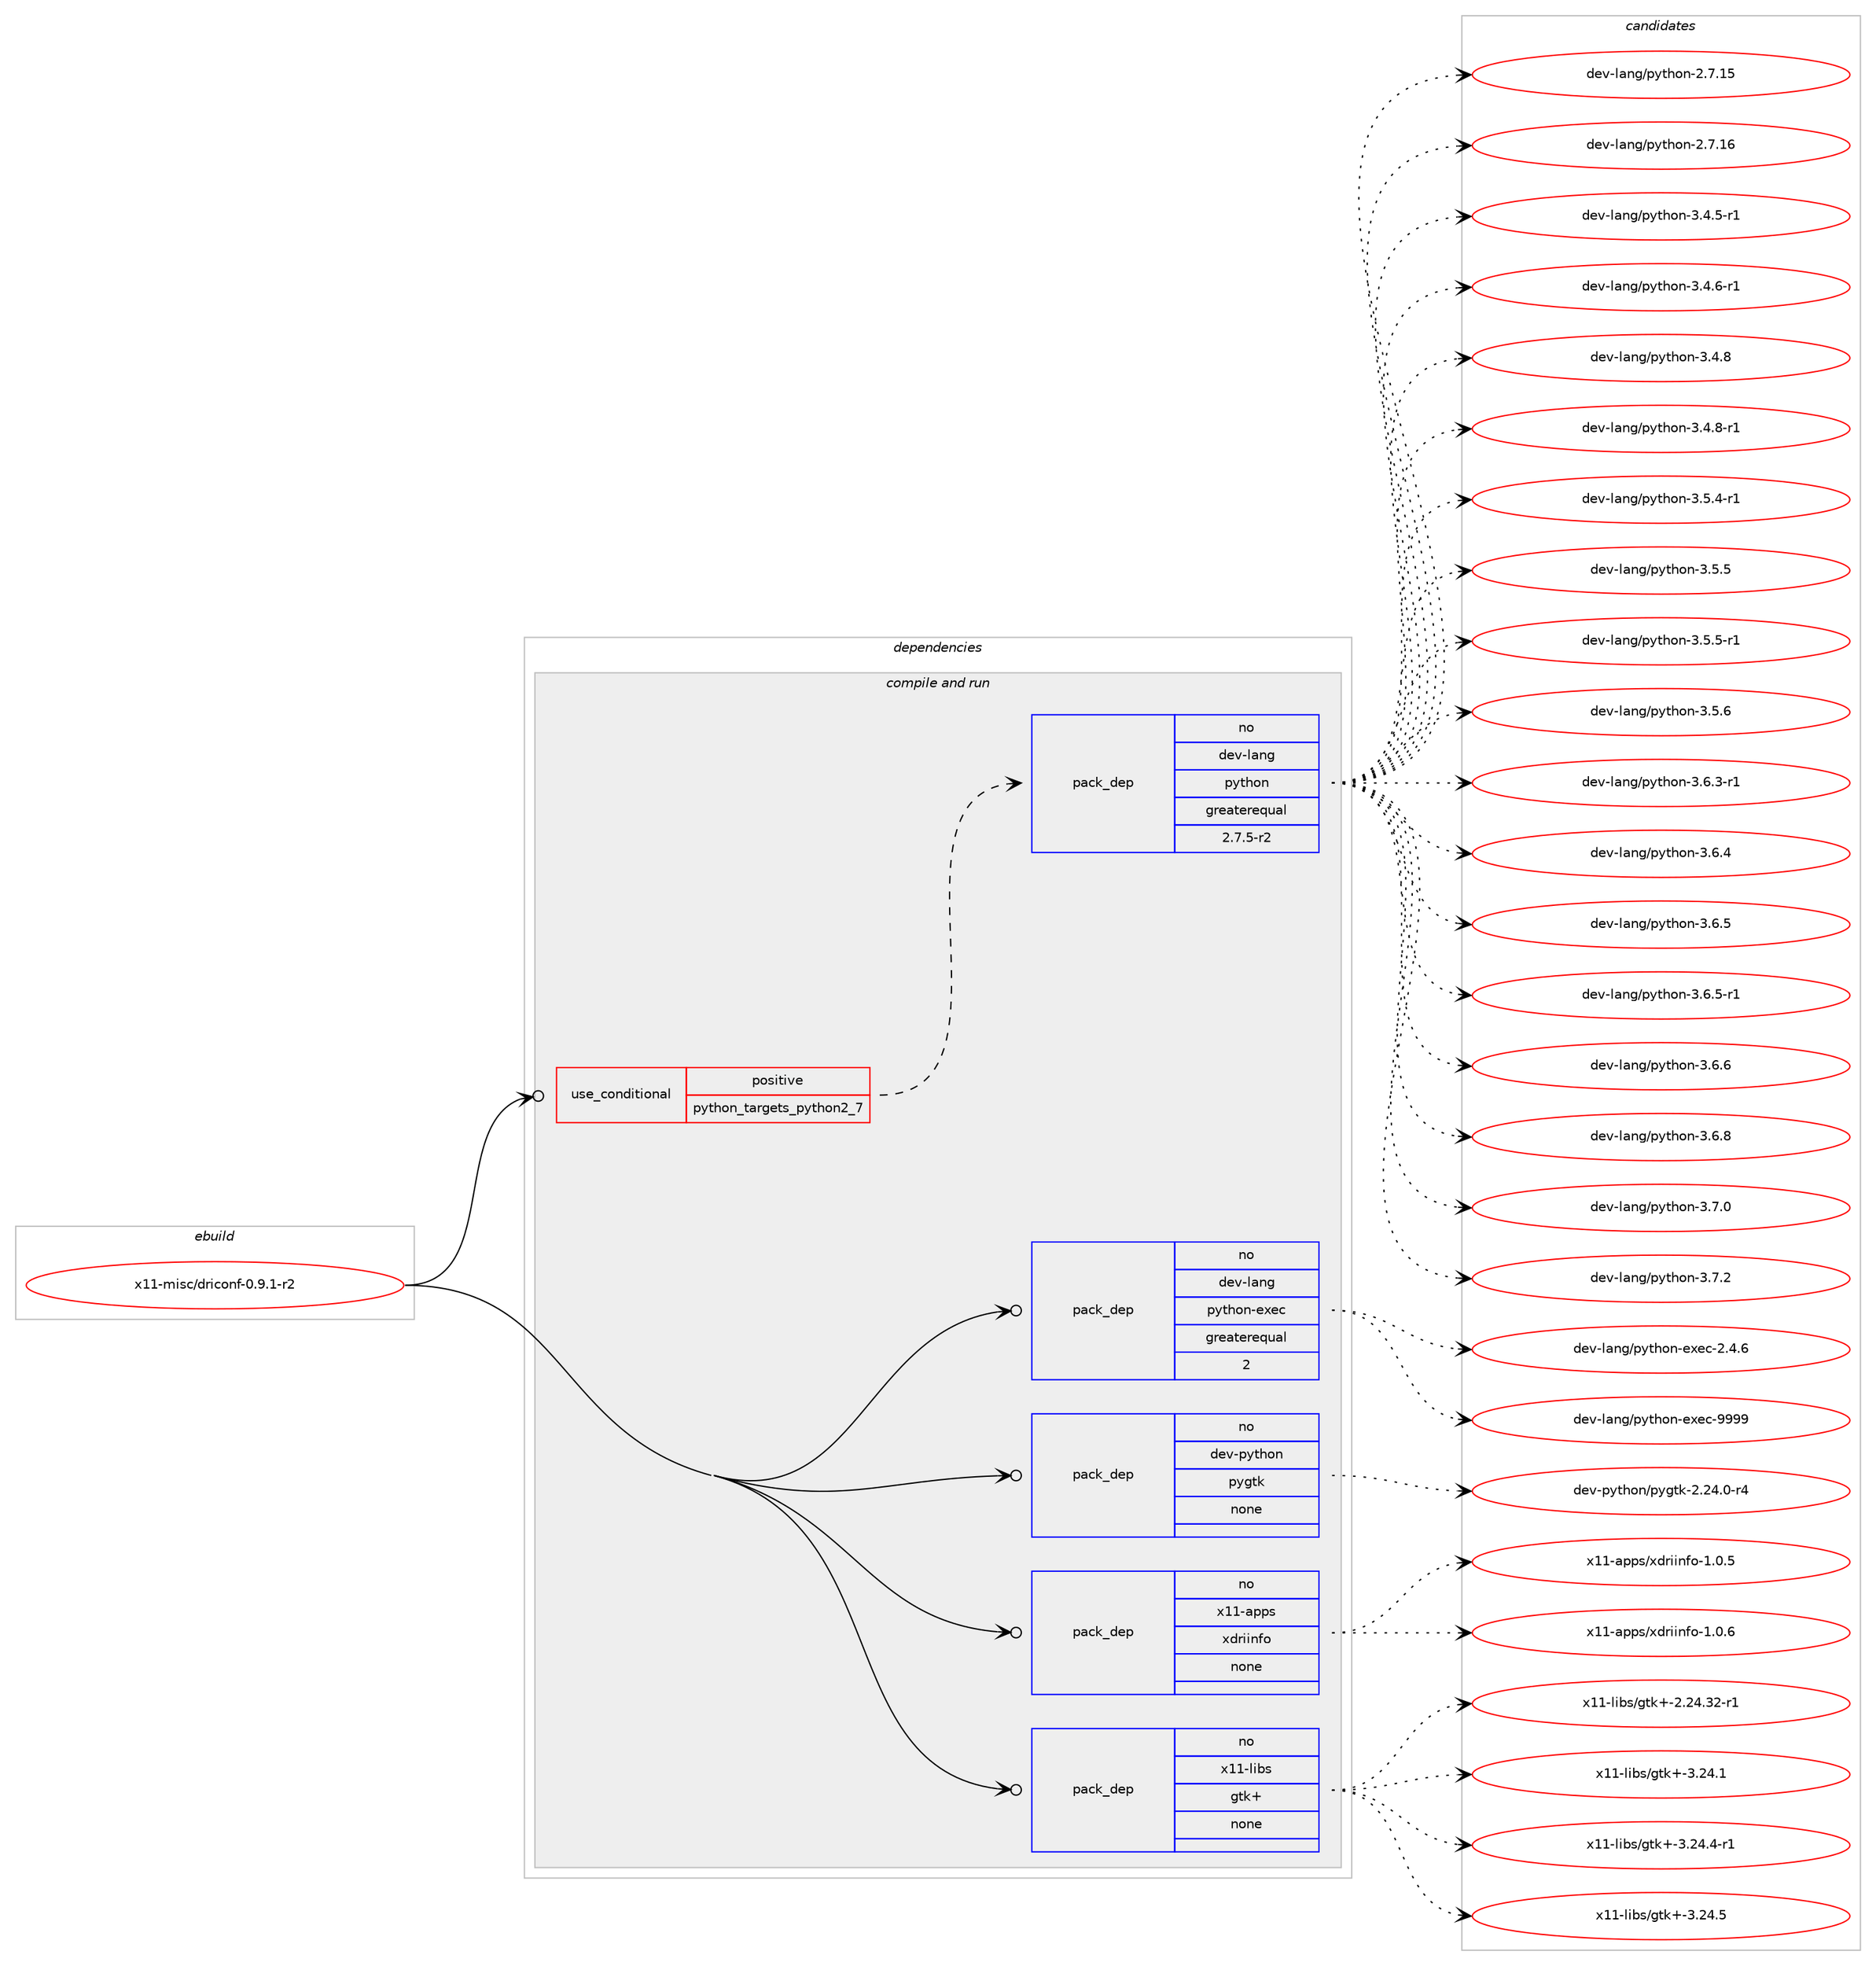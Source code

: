 digraph prolog {

# *************
# Graph options
# *************

newrank=true;
concentrate=true;
compound=true;
graph [rankdir=LR,fontname=Helvetica,fontsize=10,ranksep=1.5];#, ranksep=2.5, nodesep=0.2];
edge  [arrowhead=vee];
node  [fontname=Helvetica,fontsize=10];

# **********
# The ebuild
# **********

subgraph cluster_leftcol {
color=gray;
rank=same;
label=<<i>ebuild</i>>;
id [label="x11-misc/driconf-0.9.1-r2", color=red, width=4, href="../x11-misc/driconf-0.9.1-r2.svg"];
}

# ****************
# The dependencies
# ****************

subgraph cluster_midcol {
color=gray;
label=<<i>dependencies</i>>;
subgraph cluster_compile {
fillcolor="#eeeeee";
style=filled;
label=<<i>compile</i>>;
}
subgraph cluster_compileandrun {
fillcolor="#eeeeee";
style=filled;
label=<<i>compile and run</i>>;
subgraph cond466441 {
dependency1762550 [label=<<TABLE BORDER="0" CELLBORDER="1" CELLSPACING="0" CELLPADDING="4"><TR><TD ROWSPAN="3" CELLPADDING="10">use_conditional</TD></TR><TR><TD>positive</TD></TR><TR><TD>python_targets_python2_7</TD></TR></TABLE>>, shape=none, color=red];
subgraph pack1266440 {
dependency1762551 [label=<<TABLE BORDER="0" CELLBORDER="1" CELLSPACING="0" CELLPADDING="4" WIDTH="220"><TR><TD ROWSPAN="6" CELLPADDING="30">pack_dep</TD></TR><TR><TD WIDTH="110">no</TD></TR><TR><TD>dev-lang</TD></TR><TR><TD>python</TD></TR><TR><TD>greaterequal</TD></TR><TR><TD>2.7.5-r2</TD></TR></TABLE>>, shape=none, color=blue];
}
dependency1762550:e -> dependency1762551:w [weight=20,style="dashed",arrowhead="vee"];
}
id:e -> dependency1762550:w [weight=20,style="solid",arrowhead="odotvee"];
subgraph pack1266441 {
dependency1762552 [label=<<TABLE BORDER="0" CELLBORDER="1" CELLSPACING="0" CELLPADDING="4" WIDTH="220"><TR><TD ROWSPAN="6" CELLPADDING="30">pack_dep</TD></TR><TR><TD WIDTH="110">no</TD></TR><TR><TD>dev-lang</TD></TR><TR><TD>python-exec</TD></TR><TR><TD>greaterequal</TD></TR><TR><TD>2</TD></TR></TABLE>>, shape=none, color=blue];
}
id:e -> dependency1762552:w [weight=20,style="solid",arrowhead="odotvee"];
subgraph pack1266442 {
dependency1762553 [label=<<TABLE BORDER="0" CELLBORDER="1" CELLSPACING="0" CELLPADDING="4" WIDTH="220"><TR><TD ROWSPAN="6" CELLPADDING="30">pack_dep</TD></TR><TR><TD WIDTH="110">no</TD></TR><TR><TD>dev-python</TD></TR><TR><TD>pygtk</TD></TR><TR><TD>none</TD></TR><TR><TD></TD></TR></TABLE>>, shape=none, color=blue];
}
id:e -> dependency1762553:w [weight=20,style="solid",arrowhead="odotvee"];
subgraph pack1266443 {
dependency1762554 [label=<<TABLE BORDER="0" CELLBORDER="1" CELLSPACING="0" CELLPADDING="4" WIDTH="220"><TR><TD ROWSPAN="6" CELLPADDING="30">pack_dep</TD></TR><TR><TD WIDTH="110">no</TD></TR><TR><TD>x11-apps</TD></TR><TR><TD>xdriinfo</TD></TR><TR><TD>none</TD></TR><TR><TD></TD></TR></TABLE>>, shape=none, color=blue];
}
id:e -> dependency1762554:w [weight=20,style="solid",arrowhead="odotvee"];
subgraph pack1266444 {
dependency1762555 [label=<<TABLE BORDER="0" CELLBORDER="1" CELLSPACING="0" CELLPADDING="4" WIDTH="220"><TR><TD ROWSPAN="6" CELLPADDING="30">pack_dep</TD></TR><TR><TD WIDTH="110">no</TD></TR><TR><TD>x11-libs</TD></TR><TR><TD>gtk+</TD></TR><TR><TD>none</TD></TR><TR><TD></TD></TR></TABLE>>, shape=none, color=blue];
}
id:e -> dependency1762555:w [weight=20,style="solid",arrowhead="odotvee"];
}
subgraph cluster_run {
fillcolor="#eeeeee";
style=filled;
label=<<i>run</i>>;
}
}

# **************
# The candidates
# **************

subgraph cluster_choices {
rank=same;
color=gray;
label=<<i>candidates</i>>;

subgraph choice1266440 {
color=black;
nodesep=1;
choice10010111845108971101034711212111610411111045504655464953 [label="dev-lang/python-2.7.15", color=red, width=4,href="../dev-lang/python-2.7.15.svg"];
choice10010111845108971101034711212111610411111045504655464954 [label="dev-lang/python-2.7.16", color=red, width=4,href="../dev-lang/python-2.7.16.svg"];
choice1001011184510897110103471121211161041111104551465246534511449 [label="dev-lang/python-3.4.5-r1", color=red, width=4,href="../dev-lang/python-3.4.5-r1.svg"];
choice1001011184510897110103471121211161041111104551465246544511449 [label="dev-lang/python-3.4.6-r1", color=red, width=4,href="../dev-lang/python-3.4.6-r1.svg"];
choice100101118451089711010347112121116104111110455146524656 [label="dev-lang/python-3.4.8", color=red, width=4,href="../dev-lang/python-3.4.8.svg"];
choice1001011184510897110103471121211161041111104551465246564511449 [label="dev-lang/python-3.4.8-r1", color=red, width=4,href="../dev-lang/python-3.4.8-r1.svg"];
choice1001011184510897110103471121211161041111104551465346524511449 [label="dev-lang/python-3.5.4-r1", color=red, width=4,href="../dev-lang/python-3.5.4-r1.svg"];
choice100101118451089711010347112121116104111110455146534653 [label="dev-lang/python-3.5.5", color=red, width=4,href="../dev-lang/python-3.5.5.svg"];
choice1001011184510897110103471121211161041111104551465346534511449 [label="dev-lang/python-3.5.5-r1", color=red, width=4,href="../dev-lang/python-3.5.5-r1.svg"];
choice100101118451089711010347112121116104111110455146534654 [label="dev-lang/python-3.5.6", color=red, width=4,href="../dev-lang/python-3.5.6.svg"];
choice1001011184510897110103471121211161041111104551465446514511449 [label="dev-lang/python-3.6.3-r1", color=red, width=4,href="../dev-lang/python-3.6.3-r1.svg"];
choice100101118451089711010347112121116104111110455146544652 [label="dev-lang/python-3.6.4", color=red, width=4,href="../dev-lang/python-3.6.4.svg"];
choice100101118451089711010347112121116104111110455146544653 [label="dev-lang/python-3.6.5", color=red, width=4,href="../dev-lang/python-3.6.5.svg"];
choice1001011184510897110103471121211161041111104551465446534511449 [label="dev-lang/python-3.6.5-r1", color=red, width=4,href="../dev-lang/python-3.6.5-r1.svg"];
choice100101118451089711010347112121116104111110455146544654 [label="dev-lang/python-3.6.6", color=red, width=4,href="../dev-lang/python-3.6.6.svg"];
choice100101118451089711010347112121116104111110455146544656 [label="dev-lang/python-3.6.8", color=red, width=4,href="../dev-lang/python-3.6.8.svg"];
choice100101118451089711010347112121116104111110455146554648 [label="dev-lang/python-3.7.0", color=red, width=4,href="../dev-lang/python-3.7.0.svg"];
choice100101118451089711010347112121116104111110455146554650 [label="dev-lang/python-3.7.2", color=red, width=4,href="../dev-lang/python-3.7.2.svg"];
dependency1762551:e -> choice10010111845108971101034711212111610411111045504655464953:w [style=dotted,weight="100"];
dependency1762551:e -> choice10010111845108971101034711212111610411111045504655464954:w [style=dotted,weight="100"];
dependency1762551:e -> choice1001011184510897110103471121211161041111104551465246534511449:w [style=dotted,weight="100"];
dependency1762551:e -> choice1001011184510897110103471121211161041111104551465246544511449:w [style=dotted,weight="100"];
dependency1762551:e -> choice100101118451089711010347112121116104111110455146524656:w [style=dotted,weight="100"];
dependency1762551:e -> choice1001011184510897110103471121211161041111104551465246564511449:w [style=dotted,weight="100"];
dependency1762551:e -> choice1001011184510897110103471121211161041111104551465346524511449:w [style=dotted,weight="100"];
dependency1762551:e -> choice100101118451089711010347112121116104111110455146534653:w [style=dotted,weight="100"];
dependency1762551:e -> choice1001011184510897110103471121211161041111104551465346534511449:w [style=dotted,weight="100"];
dependency1762551:e -> choice100101118451089711010347112121116104111110455146534654:w [style=dotted,weight="100"];
dependency1762551:e -> choice1001011184510897110103471121211161041111104551465446514511449:w [style=dotted,weight="100"];
dependency1762551:e -> choice100101118451089711010347112121116104111110455146544652:w [style=dotted,weight="100"];
dependency1762551:e -> choice100101118451089711010347112121116104111110455146544653:w [style=dotted,weight="100"];
dependency1762551:e -> choice1001011184510897110103471121211161041111104551465446534511449:w [style=dotted,weight="100"];
dependency1762551:e -> choice100101118451089711010347112121116104111110455146544654:w [style=dotted,weight="100"];
dependency1762551:e -> choice100101118451089711010347112121116104111110455146544656:w [style=dotted,weight="100"];
dependency1762551:e -> choice100101118451089711010347112121116104111110455146554648:w [style=dotted,weight="100"];
dependency1762551:e -> choice100101118451089711010347112121116104111110455146554650:w [style=dotted,weight="100"];
}
subgraph choice1266441 {
color=black;
nodesep=1;
choice1001011184510897110103471121211161041111104510112010199455046524654 [label="dev-lang/python-exec-2.4.6", color=red, width=4,href="../dev-lang/python-exec-2.4.6.svg"];
choice10010111845108971101034711212111610411111045101120101994557575757 [label="dev-lang/python-exec-9999", color=red, width=4,href="../dev-lang/python-exec-9999.svg"];
dependency1762552:e -> choice1001011184510897110103471121211161041111104510112010199455046524654:w [style=dotted,weight="100"];
dependency1762552:e -> choice10010111845108971101034711212111610411111045101120101994557575757:w [style=dotted,weight="100"];
}
subgraph choice1266442 {
color=black;
nodesep=1;
choice1001011184511212111610411111047112121103116107455046505246484511452 [label="dev-python/pygtk-2.24.0-r4", color=red, width=4,href="../dev-python/pygtk-2.24.0-r4.svg"];
dependency1762553:e -> choice1001011184511212111610411111047112121103116107455046505246484511452:w [style=dotted,weight="100"];
}
subgraph choice1266443 {
color=black;
nodesep=1;
choice1204949459711211211547120100114105105110102111454946484653 [label="x11-apps/xdriinfo-1.0.5", color=red, width=4,href="../x11-apps/xdriinfo-1.0.5.svg"];
choice1204949459711211211547120100114105105110102111454946484654 [label="x11-apps/xdriinfo-1.0.6", color=red, width=4,href="../x11-apps/xdriinfo-1.0.6.svg"];
dependency1762554:e -> choice1204949459711211211547120100114105105110102111454946484653:w [style=dotted,weight="100"];
dependency1762554:e -> choice1204949459711211211547120100114105105110102111454946484654:w [style=dotted,weight="100"];
}
subgraph choice1266444 {
color=black;
nodesep=1;
choice12049494510810598115471031161074345504650524651504511449 [label="x11-libs/gtk+-2.24.32-r1", color=red, width=4,href="../x11-libs/gtk+-2.24.32-r1.svg"];
choice12049494510810598115471031161074345514650524649 [label="x11-libs/gtk+-3.24.1", color=red, width=4,href="../x11-libs/gtk+-3.24.1.svg"];
choice120494945108105981154710311610743455146505246524511449 [label="x11-libs/gtk+-3.24.4-r1", color=red, width=4,href="../x11-libs/gtk+-3.24.4-r1.svg"];
choice12049494510810598115471031161074345514650524653 [label="x11-libs/gtk+-3.24.5", color=red, width=4,href="../x11-libs/gtk+-3.24.5.svg"];
dependency1762555:e -> choice12049494510810598115471031161074345504650524651504511449:w [style=dotted,weight="100"];
dependency1762555:e -> choice12049494510810598115471031161074345514650524649:w [style=dotted,weight="100"];
dependency1762555:e -> choice120494945108105981154710311610743455146505246524511449:w [style=dotted,weight="100"];
dependency1762555:e -> choice12049494510810598115471031161074345514650524653:w [style=dotted,weight="100"];
}
}

}

